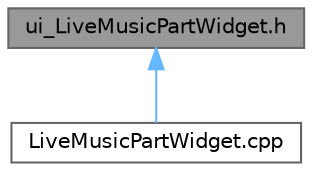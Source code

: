 digraph "ui_LiveMusicPartWidget.h"
{
 // LATEX_PDF_SIZE
  bgcolor="transparent";
  edge [fontname=Helvetica,fontsize=10,labelfontname=Helvetica,labelfontsize=10];
  node [fontname=Helvetica,fontsize=10,shape=box,height=0.2,width=0.4];
  Node1 [id="Node000001",label="ui_LiveMusicPartWidget.h",height=0.2,width=0.4,color="gray40", fillcolor="grey60", style="filled", fontcolor="black",tooltip=" "];
  Node1 -> Node2 [id="edge1_Node000001_Node000002",dir="back",color="steelblue1",style="solid",tooltip=" "];
  Node2 [id="Node000002",label="LiveMusicPartWidget.cpp",height=0.2,width=0.4,color="grey40", fillcolor="white", style="filled",URL="$_live_music_part_widget_8cpp.html",tooltip="实现 LiveMusicPartWidget 类，提供直播音乐部分控件功能"];
}
